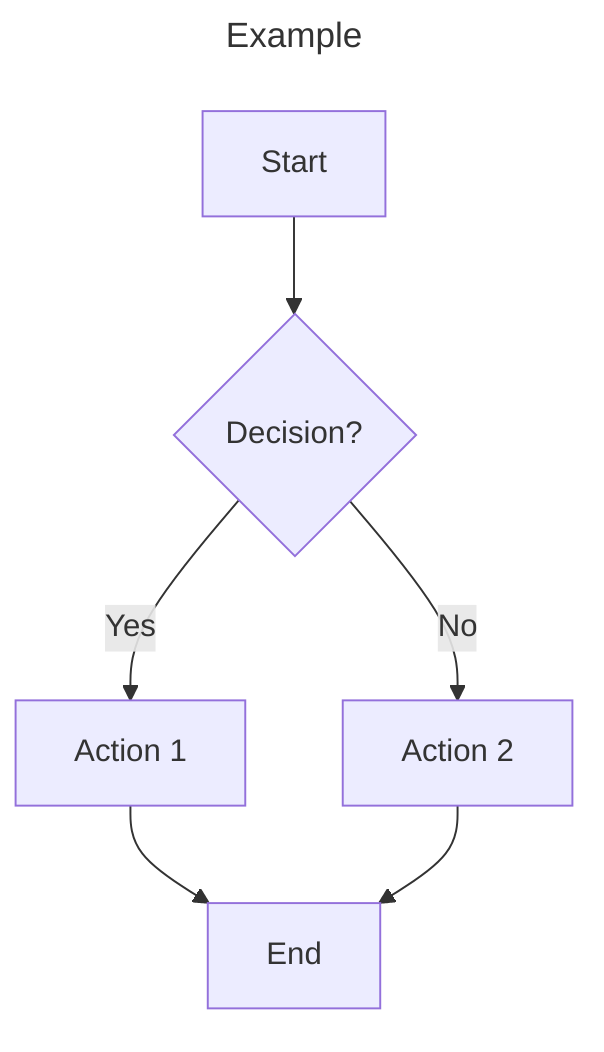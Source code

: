 ---
title: Example
---
flowchart TD
    A[Start] --> B{Decision?}
    B -->|Yes| C[Action 1]
    B -->|No| D[Action 2]
    C --> E[End]
    D --> E[End]